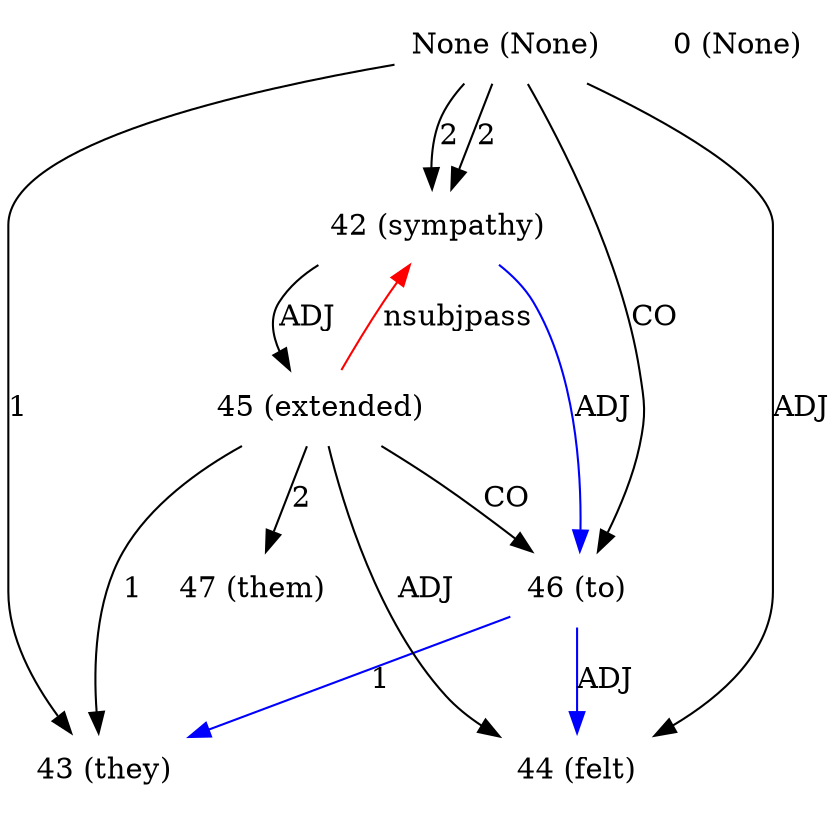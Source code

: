 digraph G{
edge [dir=forward]
node [shape=plaintext]

None [label="None (None)"]
None -> 42 [label="2"]
None [label="None (None)"]
None -> 42 [label="2"]
None [label="None (None)"]
None -> 43 [label="1"]
None -> 46 [label="CO"]
None -> 44 [label="ADJ"]
0 [label="0 (None)"]
42 [label="42 (sympathy)"]
42 -> 45 [label="ADJ"]
42 -> 46 [label="ADJ", color="blue"]
45 -> 42 [label="nsubjpass", color="red"]
43 [label="43 (they)"]
44 [label="44 (felt)"]
45 [label="45 (extended)"]
45 -> 43 [label="1"]
45 -> 46 [label="CO"]
45 -> 47 [label="2"]
45 -> 44 [label="ADJ"]
46 [label="46 (to)"]
46 -> 43 [label="1", color="blue"]
46 -> 44 [label="ADJ", color="blue"]
47 [label="47 (them)"]
}
